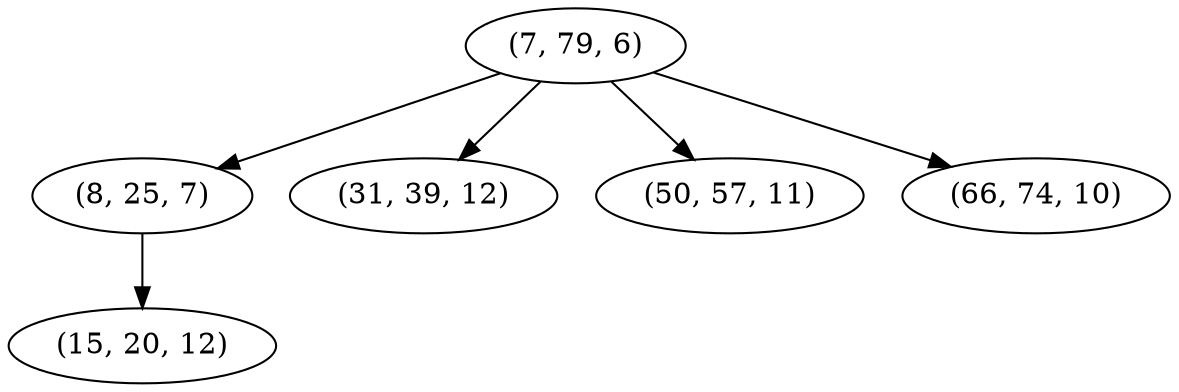 digraph tree {
    "(7, 79, 6)";
    "(8, 25, 7)";
    "(15, 20, 12)";
    "(31, 39, 12)";
    "(50, 57, 11)";
    "(66, 74, 10)";
    "(7, 79, 6)" -> "(8, 25, 7)";
    "(7, 79, 6)" -> "(31, 39, 12)";
    "(7, 79, 6)" -> "(50, 57, 11)";
    "(7, 79, 6)" -> "(66, 74, 10)";
    "(8, 25, 7)" -> "(15, 20, 12)";
}
